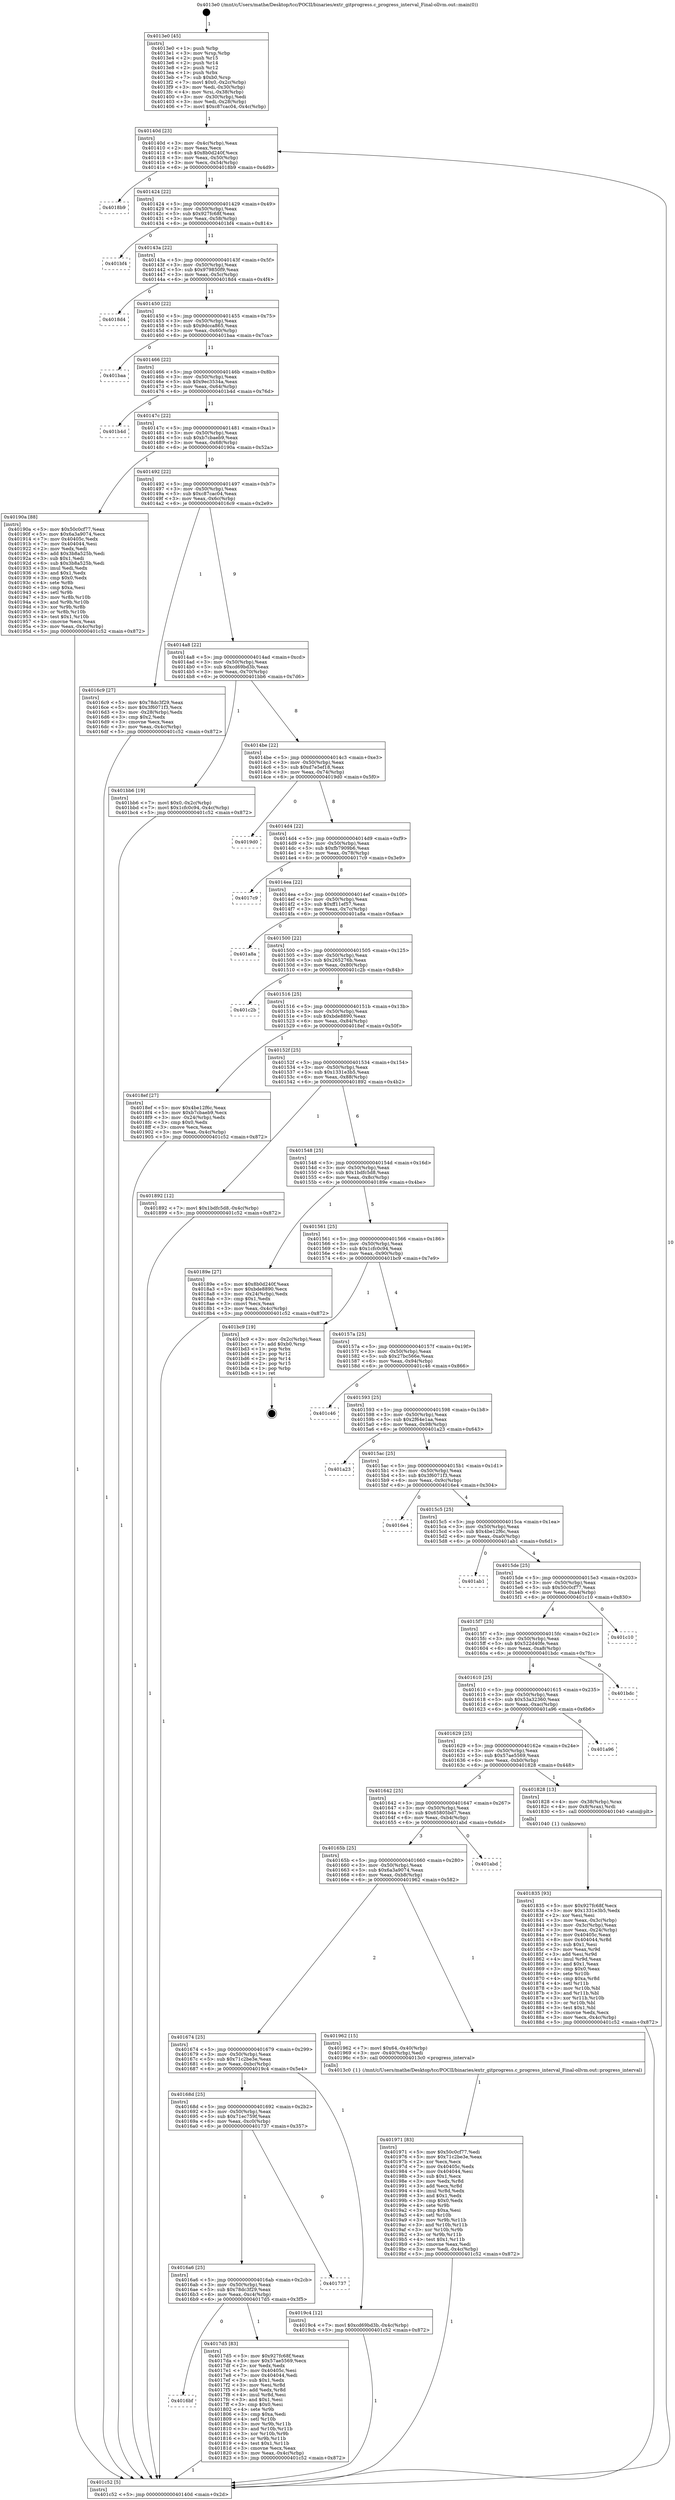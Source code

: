 digraph "0x4013e0" {
  label = "0x4013e0 (/mnt/c/Users/mathe/Desktop/tcc/POCII/binaries/extr_gitprogress.c_progress_interval_Final-ollvm.out::main(0))"
  labelloc = "t"
  node[shape=record]

  Entry [label="",width=0.3,height=0.3,shape=circle,fillcolor=black,style=filled]
  "0x40140d" [label="{
     0x40140d [23]\l
     | [instrs]\l
     &nbsp;&nbsp;0x40140d \<+3\>: mov -0x4c(%rbp),%eax\l
     &nbsp;&nbsp;0x401410 \<+2\>: mov %eax,%ecx\l
     &nbsp;&nbsp;0x401412 \<+6\>: sub $0x8b0d240f,%ecx\l
     &nbsp;&nbsp;0x401418 \<+3\>: mov %eax,-0x50(%rbp)\l
     &nbsp;&nbsp;0x40141b \<+3\>: mov %ecx,-0x54(%rbp)\l
     &nbsp;&nbsp;0x40141e \<+6\>: je 00000000004018b9 \<main+0x4d9\>\l
  }"]
  "0x4018b9" [label="{
     0x4018b9\l
  }", style=dashed]
  "0x401424" [label="{
     0x401424 [22]\l
     | [instrs]\l
     &nbsp;&nbsp;0x401424 \<+5\>: jmp 0000000000401429 \<main+0x49\>\l
     &nbsp;&nbsp;0x401429 \<+3\>: mov -0x50(%rbp),%eax\l
     &nbsp;&nbsp;0x40142c \<+5\>: sub $0x927fc68f,%eax\l
     &nbsp;&nbsp;0x401431 \<+3\>: mov %eax,-0x58(%rbp)\l
     &nbsp;&nbsp;0x401434 \<+6\>: je 0000000000401bf4 \<main+0x814\>\l
  }"]
  Exit [label="",width=0.3,height=0.3,shape=circle,fillcolor=black,style=filled,peripheries=2]
  "0x401bf4" [label="{
     0x401bf4\l
  }", style=dashed]
  "0x40143a" [label="{
     0x40143a [22]\l
     | [instrs]\l
     &nbsp;&nbsp;0x40143a \<+5\>: jmp 000000000040143f \<main+0x5f\>\l
     &nbsp;&nbsp;0x40143f \<+3\>: mov -0x50(%rbp),%eax\l
     &nbsp;&nbsp;0x401442 \<+5\>: sub $0x979850f9,%eax\l
     &nbsp;&nbsp;0x401447 \<+3\>: mov %eax,-0x5c(%rbp)\l
     &nbsp;&nbsp;0x40144a \<+6\>: je 00000000004018d4 \<main+0x4f4\>\l
  }"]
  "0x401971" [label="{
     0x401971 [83]\l
     | [instrs]\l
     &nbsp;&nbsp;0x401971 \<+5\>: mov $0x50c0cf77,%edi\l
     &nbsp;&nbsp;0x401976 \<+5\>: mov $0x71c2be3e,%eax\l
     &nbsp;&nbsp;0x40197b \<+2\>: xor %ecx,%ecx\l
     &nbsp;&nbsp;0x40197d \<+7\>: mov 0x40405c,%edx\l
     &nbsp;&nbsp;0x401984 \<+7\>: mov 0x404044,%esi\l
     &nbsp;&nbsp;0x40198b \<+3\>: sub $0x1,%ecx\l
     &nbsp;&nbsp;0x40198e \<+3\>: mov %edx,%r8d\l
     &nbsp;&nbsp;0x401991 \<+3\>: add %ecx,%r8d\l
     &nbsp;&nbsp;0x401994 \<+4\>: imul %r8d,%edx\l
     &nbsp;&nbsp;0x401998 \<+3\>: and $0x1,%edx\l
     &nbsp;&nbsp;0x40199b \<+3\>: cmp $0x0,%edx\l
     &nbsp;&nbsp;0x40199e \<+4\>: sete %r9b\l
     &nbsp;&nbsp;0x4019a2 \<+3\>: cmp $0xa,%esi\l
     &nbsp;&nbsp;0x4019a5 \<+4\>: setl %r10b\l
     &nbsp;&nbsp;0x4019a9 \<+3\>: mov %r9b,%r11b\l
     &nbsp;&nbsp;0x4019ac \<+3\>: and %r10b,%r11b\l
     &nbsp;&nbsp;0x4019af \<+3\>: xor %r10b,%r9b\l
     &nbsp;&nbsp;0x4019b2 \<+3\>: or %r9b,%r11b\l
     &nbsp;&nbsp;0x4019b5 \<+4\>: test $0x1,%r11b\l
     &nbsp;&nbsp;0x4019b9 \<+3\>: cmovne %eax,%edi\l
     &nbsp;&nbsp;0x4019bc \<+3\>: mov %edi,-0x4c(%rbp)\l
     &nbsp;&nbsp;0x4019bf \<+5\>: jmp 0000000000401c52 \<main+0x872\>\l
  }"]
  "0x4018d4" [label="{
     0x4018d4\l
  }", style=dashed]
  "0x401450" [label="{
     0x401450 [22]\l
     | [instrs]\l
     &nbsp;&nbsp;0x401450 \<+5\>: jmp 0000000000401455 \<main+0x75\>\l
     &nbsp;&nbsp;0x401455 \<+3\>: mov -0x50(%rbp),%eax\l
     &nbsp;&nbsp;0x401458 \<+5\>: sub $0x9dcca865,%eax\l
     &nbsp;&nbsp;0x40145d \<+3\>: mov %eax,-0x60(%rbp)\l
     &nbsp;&nbsp;0x401460 \<+6\>: je 0000000000401baa \<main+0x7ca\>\l
  }"]
  "0x401835" [label="{
     0x401835 [93]\l
     | [instrs]\l
     &nbsp;&nbsp;0x401835 \<+5\>: mov $0x927fc68f,%ecx\l
     &nbsp;&nbsp;0x40183a \<+5\>: mov $0x1331e3b5,%edx\l
     &nbsp;&nbsp;0x40183f \<+2\>: xor %esi,%esi\l
     &nbsp;&nbsp;0x401841 \<+3\>: mov %eax,-0x3c(%rbp)\l
     &nbsp;&nbsp;0x401844 \<+3\>: mov -0x3c(%rbp),%eax\l
     &nbsp;&nbsp;0x401847 \<+3\>: mov %eax,-0x24(%rbp)\l
     &nbsp;&nbsp;0x40184a \<+7\>: mov 0x40405c,%eax\l
     &nbsp;&nbsp;0x401851 \<+8\>: mov 0x404044,%r8d\l
     &nbsp;&nbsp;0x401859 \<+3\>: sub $0x1,%esi\l
     &nbsp;&nbsp;0x40185c \<+3\>: mov %eax,%r9d\l
     &nbsp;&nbsp;0x40185f \<+3\>: add %esi,%r9d\l
     &nbsp;&nbsp;0x401862 \<+4\>: imul %r9d,%eax\l
     &nbsp;&nbsp;0x401866 \<+3\>: and $0x1,%eax\l
     &nbsp;&nbsp;0x401869 \<+3\>: cmp $0x0,%eax\l
     &nbsp;&nbsp;0x40186c \<+4\>: sete %r10b\l
     &nbsp;&nbsp;0x401870 \<+4\>: cmp $0xa,%r8d\l
     &nbsp;&nbsp;0x401874 \<+4\>: setl %r11b\l
     &nbsp;&nbsp;0x401878 \<+3\>: mov %r10b,%bl\l
     &nbsp;&nbsp;0x40187b \<+3\>: and %r11b,%bl\l
     &nbsp;&nbsp;0x40187e \<+3\>: xor %r11b,%r10b\l
     &nbsp;&nbsp;0x401881 \<+3\>: or %r10b,%bl\l
     &nbsp;&nbsp;0x401884 \<+3\>: test $0x1,%bl\l
     &nbsp;&nbsp;0x401887 \<+3\>: cmovne %edx,%ecx\l
     &nbsp;&nbsp;0x40188a \<+3\>: mov %ecx,-0x4c(%rbp)\l
     &nbsp;&nbsp;0x40188d \<+5\>: jmp 0000000000401c52 \<main+0x872\>\l
  }"]
  "0x401baa" [label="{
     0x401baa\l
  }", style=dashed]
  "0x401466" [label="{
     0x401466 [22]\l
     | [instrs]\l
     &nbsp;&nbsp;0x401466 \<+5\>: jmp 000000000040146b \<main+0x8b\>\l
     &nbsp;&nbsp;0x40146b \<+3\>: mov -0x50(%rbp),%eax\l
     &nbsp;&nbsp;0x40146e \<+5\>: sub $0x9ec3534a,%eax\l
     &nbsp;&nbsp;0x401473 \<+3\>: mov %eax,-0x64(%rbp)\l
     &nbsp;&nbsp;0x401476 \<+6\>: je 0000000000401b4d \<main+0x76d\>\l
  }"]
  "0x4016bf" [label="{
     0x4016bf\l
  }", style=dashed]
  "0x401b4d" [label="{
     0x401b4d\l
  }", style=dashed]
  "0x40147c" [label="{
     0x40147c [22]\l
     | [instrs]\l
     &nbsp;&nbsp;0x40147c \<+5\>: jmp 0000000000401481 \<main+0xa1\>\l
     &nbsp;&nbsp;0x401481 \<+3\>: mov -0x50(%rbp),%eax\l
     &nbsp;&nbsp;0x401484 \<+5\>: sub $0xb7cbaeb9,%eax\l
     &nbsp;&nbsp;0x401489 \<+3\>: mov %eax,-0x68(%rbp)\l
     &nbsp;&nbsp;0x40148c \<+6\>: je 000000000040190a \<main+0x52a\>\l
  }"]
  "0x4017d5" [label="{
     0x4017d5 [83]\l
     | [instrs]\l
     &nbsp;&nbsp;0x4017d5 \<+5\>: mov $0x927fc68f,%eax\l
     &nbsp;&nbsp;0x4017da \<+5\>: mov $0x57ae5569,%ecx\l
     &nbsp;&nbsp;0x4017df \<+2\>: xor %edx,%edx\l
     &nbsp;&nbsp;0x4017e1 \<+7\>: mov 0x40405c,%esi\l
     &nbsp;&nbsp;0x4017e8 \<+7\>: mov 0x404044,%edi\l
     &nbsp;&nbsp;0x4017ef \<+3\>: sub $0x1,%edx\l
     &nbsp;&nbsp;0x4017f2 \<+3\>: mov %esi,%r8d\l
     &nbsp;&nbsp;0x4017f5 \<+3\>: add %edx,%r8d\l
     &nbsp;&nbsp;0x4017f8 \<+4\>: imul %r8d,%esi\l
     &nbsp;&nbsp;0x4017fc \<+3\>: and $0x1,%esi\l
     &nbsp;&nbsp;0x4017ff \<+3\>: cmp $0x0,%esi\l
     &nbsp;&nbsp;0x401802 \<+4\>: sete %r9b\l
     &nbsp;&nbsp;0x401806 \<+3\>: cmp $0xa,%edi\l
     &nbsp;&nbsp;0x401809 \<+4\>: setl %r10b\l
     &nbsp;&nbsp;0x40180d \<+3\>: mov %r9b,%r11b\l
     &nbsp;&nbsp;0x401810 \<+3\>: and %r10b,%r11b\l
     &nbsp;&nbsp;0x401813 \<+3\>: xor %r10b,%r9b\l
     &nbsp;&nbsp;0x401816 \<+3\>: or %r9b,%r11b\l
     &nbsp;&nbsp;0x401819 \<+4\>: test $0x1,%r11b\l
     &nbsp;&nbsp;0x40181d \<+3\>: cmovne %ecx,%eax\l
     &nbsp;&nbsp;0x401820 \<+3\>: mov %eax,-0x4c(%rbp)\l
     &nbsp;&nbsp;0x401823 \<+5\>: jmp 0000000000401c52 \<main+0x872\>\l
  }"]
  "0x40190a" [label="{
     0x40190a [88]\l
     | [instrs]\l
     &nbsp;&nbsp;0x40190a \<+5\>: mov $0x50c0cf77,%eax\l
     &nbsp;&nbsp;0x40190f \<+5\>: mov $0x6a3a9074,%ecx\l
     &nbsp;&nbsp;0x401914 \<+7\>: mov 0x40405c,%edx\l
     &nbsp;&nbsp;0x40191b \<+7\>: mov 0x404044,%esi\l
     &nbsp;&nbsp;0x401922 \<+2\>: mov %edx,%edi\l
     &nbsp;&nbsp;0x401924 \<+6\>: add $0x3b8a525b,%edi\l
     &nbsp;&nbsp;0x40192a \<+3\>: sub $0x1,%edi\l
     &nbsp;&nbsp;0x40192d \<+6\>: sub $0x3b8a525b,%edi\l
     &nbsp;&nbsp;0x401933 \<+3\>: imul %edi,%edx\l
     &nbsp;&nbsp;0x401936 \<+3\>: and $0x1,%edx\l
     &nbsp;&nbsp;0x401939 \<+3\>: cmp $0x0,%edx\l
     &nbsp;&nbsp;0x40193c \<+4\>: sete %r8b\l
     &nbsp;&nbsp;0x401940 \<+3\>: cmp $0xa,%esi\l
     &nbsp;&nbsp;0x401943 \<+4\>: setl %r9b\l
     &nbsp;&nbsp;0x401947 \<+3\>: mov %r8b,%r10b\l
     &nbsp;&nbsp;0x40194a \<+3\>: and %r9b,%r10b\l
     &nbsp;&nbsp;0x40194d \<+3\>: xor %r9b,%r8b\l
     &nbsp;&nbsp;0x401950 \<+3\>: or %r8b,%r10b\l
     &nbsp;&nbsp;0x401953 \<+4\>: test $0x1,%r10b\l
     &nbsp;&nbsp;0x401957 \<+3\>: cmovne %ecx,%eax\l
     &nbsp;&nbsp;0x40195a \<+3\>: mov %eax,-0x4c(%rbp)\l
     &nbsp;&nbsp;0x40195d \<+5\>: jmp 0000000000401c52 \<main+0x872\>\l
  }"]
  "0x401492" [label="{
     0x401492 [22]\l
     | [instrs]\l
     &nbsp;&nbsp;0x401492 \<+5\>: jmp 0000000000401497 \<main+0xb7\>\l
     &nbsp;&nbsp;0x401497 \<+3\>: mov -0x50(%rbp),%eax\l
     &nbsp;&nbsp;0x40149a \<+5\>: sub $0xc87cac04,%eax\l
     &nbsp;&nbsp;0x40149f \<+3\>: mov %eax,-0x6c(%rbp)\l
     &nbsp;&nbsp;0x4014a2 \<+6\>: je 00000000004016c9 \<main+0x2e9\>\l
  }"]
  "0x4016a6" [label="{
     0x4016a6 [25]\l
     | [instrs]\l
     &nbsp;&nbsp;0x4016a6 \<+5\>: jmp 00000000004016ab \<main+0x2cb\>\l
     &nbsp;&nbsp;0x4016ab \<+3\>: mov -0x50(%rbp),%eax\l
     &nbsp;&nbsp;0x4016ae \<+5\>: sub $0x78dc3f29,%eax\l
     &nbsp;&nbsp;0x4016b3 \<+6\>: mov %eax,-0xc4(%rbp)\l
     &nbsp;&nbsp;0x4016b9 \<+6\>: je 00000000004017d5 \<main+0x3f5\>\l
  }"]
  "0x4016c9" [label="{
     0x4016c9 [27]\l
     | [instrs]\l
     &nbsp;&nbsp;0x4016c9 \<+5\>: mov $0x78dc3f29,%eax\l
     &nbsp;&nbsp;0x4016ce \<+5\>: mov $0x3f6071f3,%ecx\l
     &nbsp;&nbsp;0x4016d3 \<+3\>: mov -0x28(%rbp),%edx\l
     &nbsp;&nbsp;0x4016d6 \<+3\>: cmp $0x2,%edx\l
     &nbsp;&nbsp;0x4016d9 \<+3\>: cmovne %ecx,%eax\l
     &nbsp;&nbsp;0x4016dc \<+3\>: mov %eax,-0x4c(%rbp)\l
     &nbsp;&nbsp;0x4016df \<+5\>: jmp 0000000000401c52 \<main+0x872\>\l
  }"]
  "0x4014a8" [label="{
     0x4014a8 [22]\l
     | [instrs]\l
     &nbsp;&nbsp;0x4014a8 \<+5\>: jmp 00000000004014ad \<main+0xcd\>\l
     &nbsp;&nbsp;0x4014ad \<+3\>: mov -0x50(%rbp),%eax\l
     &nbsp;&nbsp;0x4014b0 \<+5\>: sub $0xcd69bd3b,%eax\l
     &nbsp;&nbsp;0x4014b5 \<+3\>: mov %eax,-0x70(%rbp)\l
     &nbsp;&nbsp;0x4014b8 \<+6\>: je 0000000000401bb6 \<main+0x7d6\>\l
  }"]
  "0x401c52" [label="{
     0x401c52 [5]\l
     | [instrs]\l
     &nbsp;&nbsp;0x401c52 \<+5\>: jmp 000000000040140d \<main+0x2d\>\l
  }"]
  "0x4013e0" [label="{
     0x4013e0 [45]\l
     | [instrs]\l
     &nbsp;&nbsp;0x4013e0 \<+1\>: push %rbp\l
     &nbsp;&nbsp;0x4013e1 \<+3\>: mov %rsp,%rbp\l
     &nbsp;&nbsp;0x4013e4 \<+2\>: push %r15\l
     &nbsp;&nbsp;0x4013e6 \<+2\>: push %r14\l
     &nbsp;&nbsp;0x4013e8 \<+2\>: push %r12\l
     &nbsp;&nbsp;0x4013ea \<+1\>: push %rbx\l
     &nbsp;&nbsp;0x4013eb \<+7\>: sub $0xb0,%rsp\l
     &nbsp;&nbsp;0x4013f2 \<+7\>: movl $0x0,-0x2c(%rbp)\l
     &nbsp;&nbsp;0x4013f9 \<+3\>: mov %edi,-0x30(%rbp)\l
     &nbsp;&nbsp;0x4013fc \<+4\>: mov %rsi,-0x38(%rbp)\l
     &nbsp;&nbsp;0x401400 \<+3\>: mov -0x30(%rbp),%edi\l
     &nbsp;&nbsp;0x401403 \<+3\>: mov %edi,-0x28(%rbp)\l
     &nbsp;&nbsp;0x401406 \<+7\>: movl $0xc87cac04,-0x4c(%rbp)\l
  }"]
  "0x401737" [label="{
     0x401737\l
  }", style=dashed]
  "0x401bb6" [label="{
     0x401bb6 [19]\l
     | [instrs]\l
     &nbsp;&nbsp;0x401bb6 \<+7\>: movl $0x0,-0x2c(%rbp)\l
     &nbsp;&nbsp;0x401bbd \<+7\>: movl $0x1cfc0c94,-0x4c(%rbp)\l
     &nbsp;&nbsp;0x401bc4 \<+5\>: jmp 0000000000401c52 \<main+0x872\>\l
  }"]
  "0x4014be" [label="{
     0x4014be [22]\l
     | [instrs]\l
     &nbsp;&nbsp;0x4014be \<+5\>: jmp 00000000004014c3 \<main+0xe3\>\l
     &nbsp;&nbsp;0x4014c3 \<+3\>: mov -0x50(%rbp),%eax\l
     &nbsp;&nbsp;0x4014c6 \<+5\>: sub $0xd7e5ef18,%eax\l
     &nbsp;&nbsp;0x4014cb \<+3\>: mov %eax,-0x74(%rbp)\l
     &nbsp;&nbsp;0x4014ce \<+6\>: je 00000000004019d0 \<main+0x5f0\>\l
  }"]
  "0x40168d" [label="{
     0x40168d [25]\l
     | [instrs]\l
     &nbsp;&nbsp;0x40168d \<+5\>: jmp 0000000000401692 \<main+0x2b2\>\l
     &nbsp;&nbsp;0x401692 \<+3\>: mov -0x50(%rbp),%eax\l
     &nbsp;&nbsp;0x401695 \<+5\>: sub $0x71ec759f,%eax\l
     &nbsp;&nbsp;0x40169a \<+6\>: mov %eax,-0xc0(%rbp)\l
     &nbsp;&nbsp;0x4016a0 \<+6\>: je 0000000000401737 \<main+0x357\>\l
  }"]
  "0x4019d0" [label="{
     0x4019d0\l
  }", style=dashed]
  "0x4014d4" [label="{
     0x4014d4 [22]\l
     | [instrs]\l
     &nbsp;&nbsp;0x4014d4 \<+5\>: jmp 00000000004014d9 \<main+0xf9\>\l
     &nbsp;&nbsp;0x4014d9 \<+3\>: mov -0x50(%rbp),%eax\l
     &nbsp;&nbsp;0x4014dc \<+5\>: sub $0xfb7909b6,%eax\l
     &nbsp;&nbsp;0x4014e1 \<+3\>: mov %eax,-0x78(%rbp)\l
     &nbsp;&nbsp;0x4014e4 \<+6\>: je 00000000004017c9 \<main+0x3e9\>\l
  }"]
  "0x4019c4" [label="{
     0x4019c4 [12]\l
     | [instrs]\l
     &nbsp;&nbsp;0x4019c4 \<+7\>: movl $0xcd69bd3b,-0x4c(%rbp)\l
     &nbsp;&nbsp;0x4019cb \<+5\>: jmp 0000000000401c52 \<main+0x872\>\l
  }"]
  "0x4017c9" [label="{
     0x4017c9\l
  }", style=dashed]
  "0x4014ea" [label="{
     0x4014ea [22]\l
     | [instrs]\l
     &nbsp;&nbsp;0x4014ea \<+5\>: jmp 00000000004014ef \<main+0x10f\>\l
     &nbsp;&nbsp;0x4014ef \<+3\>: mov -0x50(%rbp),%eax\l
     &nbsp;&nbsp;0x4014f2 \<+5\>: sub $0xff11ef57,%eax\l
     &nbsp;&nbsp;0x4014f7 \<+3\>: mov %eax,-0x7c(%rbp)\l
     &nbsp;&nbsp;0x4014fa \<+6\>: je 0000000000401a8a \<main+0x6aa\>\l
  }"]
  "0x401674" [label="{
     0x401674 [25]\l
     | [instrs]\l
     &nbsp;&nbsp;0x401674 \<+5\>: jmp 0000000000401679 \<main+0x299\>\l
     &nbsp;&nbsp;0x401679 \<+3\>: mov -0x50(%rbp),%eax\l
     &nbsp;&nbsp;0x40167c \<+5\>: sub $0x71c2be3e,%eax\l
     &nbsp;&nbsp;0x401681 \<+6\>: mov %eax,-0xbc(%rbp)\l
     &nbsp;&nbsp;0x401687 \<+6\>: je 00000000004019c4 \<main+0x5e4\>\l
  }"]
  "0x401a8a" [label="{
     0x401a8a\l
  }", style=dashed]
  "0x401500" [label="{
     0x401500 [22]\l
     | [instrs]\l
     &nbsp;&nbsp;0x401500 \<+5\>: jmp 0000000000401505 \<main+0x125\>\l
     &nbsp;&nbsp;0x401505 \<+3\>: mov -0x50(%rbp),%eax\l
     &nbsp;&nbsp;0x401508 \<+5\>: sub $0x265276b,%eax\l
     &nbsp;&nbsp;0x40150d \<+3\>: mov %eax,-0x80(%rbp)\l
     &nbsp;&nbsp;0x401510 \<+6\>: je 0000000000401c2b \<main+0x84b\>\l
  }"]
  "0x401962" [label="{
     0x401962 [15]\l
     | [instrs]\l
     &nbsp;&nbsp;0x401962 \<+7\>: movl $0x64,-0x40(%rbp)\l
     &nbsp;&nbsp;0x401969 \<+3\>: mov -0x40(%rbp),%edi\l
     &nbsp;&nbsp;0x40196c \<+5\>: call 00000000004013c0 \<progress_interval\>\l
     | [calls]\l
     &nbsp;&nbsp;0x4013c0 \{1\} (/mnt/c/Users/mathe/Desktop/tcc/POCII/binaries/extr_gitprogress.c_progress_interval_Final-ollvm.out::progress_interval)\l
  }"]
  "0x401c2b" [label="{
     0x401c2b\l
  }", style=dashed]
  "0x401516" [label="{
     0x401516 [25]\l
     | [instrs]\l
     &nbsp;&nbsp;0x401516 \<+5\>: jmp 000000000040151b \<main+0x13b\>\l
     &nbsp;&nbsp;0x40151b \<+3\>: mov -0x50(%rbp),%eax\l
     &nbsp;&nbsp;0x40151e \<+5\>: sub $0xbde8890,%eax\l
     &nbsp;&nbsp;0x401523 \<+6\>: mov %eax,-0x84(%rbp)\l
     &nbsp;&nbsp;0x401529 \<+6\>: je 00000000004018ef \<main+0x50f\>\l
  }"]
  "0x40165b" [label="{
     0x40165b [25]\l
     | [instrs]\l
     &nbsp;&nbsp;0x40165b \<+5\>: jmp 0000000000401660 \<main+0x280\>\l
     &nbsp;&nbsp;0x401660 \<+3\>: mov -0x50(%rbp),%eax\l
     &nbsp;&nbsp;0x401663 \<+5\>: sub $0x6a3a9074,%eax\l
     &nbsp;&nbsp;0x401668 \<+6\>: mov %eax,-0xb8(%rbp)\l
     &nbsp;&nbsp;0x40166e \<+6\>: je 0000000000401962 \<main+0x582\>\l
  }"]
  "0x4018ef" [label="{
     0x4018ef [27]\l
     | [instrs]\l
     &nbsp;&nbsp;0x4018ef \<+5\>: mov $0x4be12f6c,%eax\l
     &nbsp;&nbsp;0x4018f4 \<+5\>: mov $0xb7cbaeb9,%ecx\l
     &nbsp;&nbsp;0x4018f9 \<+3\>: mov -0x24(%rbp),%edx\l
     &nbsp;&nbsp;0x4018fc \<+3\>: cmp $0x0,%edx\l
     &nbsp;&nbsp;0x4018ff \<+3\>: cmove %ecx,%eax\l
     &nbsp;&nbsp;0x401902 \<+3\>: mov %eax,-0x4c(%rbp)\l
     &nbsp;&nbsp;0x401905 \<+5\>: jmp 0000000000401c52 \<main+0x872\>\l
  }"]
  "0x40152f" [label="{
     0x40152f [25]\l
     | [instrs]\l
     &nbsp;&nbsp;0x40152f \<+5\>: jmp 0000000000401534 \<main+0x154\>\l
     &nbsp;&nbsp;0x401534 \<+3\>: mov -0x50(%rbp),%eax\l
     &nbsp;&nbsp;0x401537 \<+5\>: sub $0x1331e3b5,%eax\l
     &nbsp;&nbsp;0x40153c \<+6\>: mov %eax,-0x88(%rbp)\l
     &nbsp;&nbsp;0x401542 \<+6\>: je 0000000000401892 \<main+0x4b2\>\l
  }"]
  "0x401abd" [label="{
     0x401abd\l
  }", style=dashed]
  "0x401892" [label="{
     0x401892 [12]\l
     | [instrs]\l
     &nbsp;&nbsp;0x401892 \<+7\>: movl $0x1bdfc5d8,-0x4c(%rbp)\l
     &nbsp;&nbsp;0x401899 \<+5\>: jmp 0000000000401c52 \<main+0x872\>\l
  }"]
  "0x401548" [label="{
     0x401548 [25]\l
     | [instrs]\l
     &nbsp;&nbsp;0x401548 \<+5\>: jmp 000000000040154d \<main+0x16d\>\l
     &nbsp;&nbsp;0x40154d \<+3\>: mov -0x50(%rbp),%eax\l
     &nbsp;&nbsp;0x401550 \<+5\>: sub $0x1bdfc5d8,%eax\l
     &nbsp;&nbsp;0x401555 \<+6\>: mov %eax,-0x8c(%rbp)\l
     &nbsp;&nbsp;0x40155b \<+6\>: je 000000000040189e \<main+0x4be\>\l
  }"]
  "0x401642" [label="{
     0x401642 [25]\l
     | [instrs]\l
     &nbsp;&nbsp;0x401642 \<+5\>: jmp 0000000000401647 \<main+0x267\>\l
     &nbsp;&nbsp;0x401647 \<+3\>: mov -0x50(%rbp),%eax\l
     &nbsp;&nbsp;0x40164a \<+5\>: sub $0x65805bd7,%eax\l
     &nbsp;&nbsp;0x40164f \<+6\>: mov %eax,-0xb4(%rbp)\l
     &nbsp;&nbsp;0x401655 \<+6\>: je 0000000000401abd \<main+0x6dd\>\l
  }"]
  "0x40189e" [label="{
     0x40189e [27]\l
     | [instrs]\l
     &nbsp;&nbsp;0x40189e \<+5\>: mov $0x8b0d240f,%eax\l
     &nbsp;&nbsp;0x4018a3 \<+5\>: mov $0xbde8890,%ecx\l
     &nbsp;&nbsp;0x4018a8 \<+3\>: mov -0x24(%rbp),%edx\l
     &nbsp;&nbsp;0x4018ab \<+3\>: cmp $0x1,%edx\l
     &nbsp;&nbsp;0x4018ae \<+3\>: cmovl %ecx,%eax\l
     &nbsp;&nbsp;0x4018b1 \<+3\>: mov %eax,-0x4c(%rbp)\l
     &nbsp;&nbsp;0x4018b4 \<+5\>: jmp 0000000000401c52 \<main+0x872\>\l
  }"]
  "0x401561" [label="{
     0x401561 [25]\l
     | [instrs]\l
     &nbsp;&nbsp;0x401561 \<+5\>: jmp 0000000000401566 \<main+0x186\>\l
     &nbsp;&nbsp;0x401566 \<+3\>: mov -0x50(%rbp),%eax\l
     &nbsp;&nbsp;0x401569 \<+5\>: sub $0x1cfc0c94,%eax\l
     &nbsp;&nbsp;0x40156e \<+6\>: mov %eax,-0x90(%rbp)\l
     &nbsp;&nbsp;0x401574 \<+6\>: je 0000000000401bc9 \<main+0x7e9\>\l
  }"]
  "0x401828" [label="{
     0x401828 [13]\l
     | [instrs]\l
     &nbsp;&nbsp;0x401828 \<+4\>: mov -0x38(%rbp),%rax\l
     &nbsp;&nbsp;0x40182c \<+4\>: mov 0x8(%rax),%rdi\l
     &nbsp;&nbsp;0x401830 \<+5\>: call 0000000000401040 \<atoi@plt\>\l
     | [calls]\l
     &nbsp;&nbsp;0x401040 \{1\} (unknown)\l
  }"]
  "0x401bc9" [label="{
     0x401bc9 [19]\l
     | [instrs]\l
     &nbsp;&nbsp;0x401bc9 \<+3\>: mov -0x2c(%rbp),%eax\l
     &nbsp;&nbsp;0x401bcc \<+7\>: add $0xb0,%rsp\l
     &nbsp;&nbsp;0x401bd3 \<+1\>: pop %rbx\l
     &nbsp;&nbsp;0x401bd4 \<+2\>: pop %r12\l
     &nbsp;&nbsp;0x401bd6 \<+2\>: pop %r14\l
     &nbsp;&nbsp;0x401bd8 \<+2\>: pop %r15\l
     &nbsp;&nbsp;0x401bda \<+1\>: pop %rbp\l
     &nbsp;&nbsp;0x401bdb \<+1\>: ret\l
  }"]
  "0x40157a" [label="{
     0x40157a [25]\l
     | [instrs]\l
     &nbsp;&nbsp;0x40157a \<+5\>: jmp 000000000040157f \<main+0x19f\>\l
     &nbsp;&nbsp;0x40157f \<+3\>: mov -0x50(%rbp),%eax\l
     &nbsp;&nbsp;0x401582 \<+5\>: sub $0x27bc566e,%eax\l
     &nbsp;&nbsp;0x401587 \<+6\>: mov %eax,-0x94(%rbp)\l
     &nbsp;&nbsp;0x40158d \<+6\>: je 0000000000401c46 \<main+0x866\>\l
  }"]
  "0x401629" [label="{
     0x401629 [25]\l
     | [instrs]\l
     &nbsp;&nbsp;0x401629 \<+5\>: jmp 000000000040162e \<main+0x24e\>\l
     &nbsp;&nbsp;0x40162e \<+3\>: mov -0x50(%rbp),%eax\l
     &nbsp;&nbsp;0x401631 \<+5\>: sub $0x57ae5569,%eax\l
     &nbsp;&nbsp;0x401636 \<+6\>: mov %eax,-0xb0(%rbp)\l
     &nbsp;&nbsp;0x40163c \<+6\>: je 0000000000401828 \<main+0x448\>\l
  }"]
  "0x401c46" [label="{
     0x401c46\l
  }", style=dashed]
  "0x401593" [label="{
     0x401593 [25]\l
     | [instrs]\l
     &nbsp;&nbsp;0x401593 \<+5\>: jmp 0000000000401598 \<main+0x1b8\>\l
     &nbsp;&nbsp;0x401598 \<+3\>: mov -0x50(%rbp),%eax\l
     &nbsp;&nbsp;0x40159b \<+5\>: sub $0x2f64e1aa,%eax\l
     &nbsp;&nbsp;0x4015a0 \<+6\>: mov %eax,-0x98(%rbp)\l
     &nbsp;&nbsp;0x4015a6 \<+6\>: je 0000000000401a23 \<main+0x643\>\l
  }"]
  "0x401a96" [label="{
     0x401a96\l
  }", style=dashed]
  "0x401a23" [label="{
     0x401a23\l
  }", style=dashed]
  "0x4015ac" [label="{
     0x4015ac [25]\l
     | [instrs]\l
     &nbsp;&nbsp;0x4015ac \<+5\>: jmp 00000000004015b1 \<main+0x1d1\>\l
     &nbsp;&nbsp;0x4015b1 \<+3\>: mov -0x50(%rbp),%eax\l
     &nbsp;&nbsp;0x4015b4 \<+5\>: sub $0x3f6071f3,%eax\l
     &nbsp;&nbsp;0x4015b9 \<+6\>: mov %eax,-0x9c(%rbp)\l
     &nbsp;&nbsp;0x4015bf \<+6\>: je 00000000004016e4 \<main+0x304\>\l
  }"]
  "0x401610" [label="{
     0x401610 [25]\l
     | [instrs]\l
     &nbsp;&nbsp;0x401610 \<+5\>: jmp 0000000000401615 \<main+0x235\>\l
     &nbsp;&nbsp;0x401615 \<+3\>: mov -0x50(%rbp),%eax\l
     &nbsp;&nbsp;0x401618 \<+5\>: sub $0x53a32360,%eax\l
     &nbsp;&nbsp;0x40161d \<+6\>: mov %eax,-0xac(%rbp)\l
     &nbsp;&nbsp;0x401623 \<+6\>: je 0000000000401a96 \<main+0x6b6\>\l
  }"]
  "0x4016e4" [label="{
     0x4016e4\l
  }", style=dashed]
  "0x4015c5" [label="{
     0x4015c5 [25]\l
     | [instrs]\l
     &nbsp;&nbsp;0x4015c5 \<+5\>: jmp 00000000004015ca \<main+0x1ea\>\l
     &nbsp;&nbsp;0x4015ca \<+3\>: mov -0x50(%rbp),%eax\l
     &nbsp;&nbsp;0x4015cd \<+5\>: sub $0x4be12f6c,%eax\l
     &nbsp;&nbsp;0x4015d2 \<+6\>: mov %eax,-0xa0(%rbp)\l
     &nbsp;&nbsp;0x4015d8 \<+6\>: je 0000000000401ab1 \<main+0x6d1\>\l
  }"]
  "0x401bdc" [label="{
     0x401bdc\l
  }", style=dashed]
  "0x401ab1" [label="{
     0x401ab1\l
  }", style=dashed]
  "0x4015de" [label="{
     0x4015de [25]\l
     | [instrs]\l
     &nbsp;&nbsp;0x4015de \<+5\>: jmp 00000000004015e3 \<main+0x203\>\l
     &nbsp;&nbsp;0x4015e3 \<+3\>: mov -0x50(%rbp),%eax\l
     &nbsp;&nbsp;0x4015e6 \<+5\>: sub $0x50c0cf77,%eax\l
     &nbsp;&nbsp;0x4015eb \<+6\>: mov %eax,-0xa4(%rbp)\l
     &nbsp;&nbsp;0x4015f1 \<+6\>: je 0000000000401c10 \<main+0x830\>\l
  }"]
  "0x4015f7" [label="{
     0x4015f7 [25]\l
     | [instrs]\l
     &nbsp;&nbsp;0x4015f7 \<+5\>: jmp 00000000004015fc \<main+0x21c\>\l
     &nbsp;&nbsp;0x4015fc \<+3\>: mov -0x50(%rbp),%eax\l
     &nbsp;&nbsp;0x4015ff \<+5\>: sub $0x522d40fe,%eax\l
     &nbsp;&nbsp;0x401604 \<+6\>: mov %eax,-0xa8(%rbp)\l
     &nbsp;&nbsp;0x40160a \<+6\>: je 0000000000401bdc \<main+0x7fc\>\l
  }"]
  "0x401c10" [label="{
     0x401c10\l
  }", style=dashed]
  Entry -> "0x4013e0" [label=" 1"]
  "0x40140d" -> "0x4018b9" [label=" 0"]
  "0x40140d" -> "0x401424" [label=" 11"]
  "0x401bc9" -> Exit [label=" 1"]
  "0x401424" -> "0x401bf4" [label=" 0"]
  "0x401424" -> "0x40143a" [label=" 11"]
  "0x401bb6" -> "0x401c52" [label=" 1"]
  "0x40143a" -> "0x4018d4" [label=" 0"]
  "0x40143a" -> "0x401450" [label=" 11"]
  "0x4019c4" -> "0x401c52" [label=" 1"]
  "0x401450" -> "0x401baa" [label=" 0"]
  "0x401450" -> "0x401466" [label=" 11"]
  "0x401971" -> "0x401c52" [label=" 1"]
  "0x401466" -> "0x401b4d" [label=" 0"]
  "0x401466" -> "0x40147c" [label=" 11"]
  "0x401962" -> "0x401971" [label=" 1"]
  "0x40147c" -> "0x40190a" [label=" 1"]
  "0x40147c" -> "0x401492" [label=" 10"]
  "0x40190a" -> "0x401c52" [label=" 1"]
  "0x401492" -> "0x4016c9" [label=" 1"]
  "0x401492" -> "0x4014a8" [label=" 9"]
  "0x4016c9" -> "0x401c52" [label=" 1"]
  "0x4013e0" -> "0x40140d" [label=" 1"]
  "0x401c52" -> "0x40140d" [label=" 10"]
  "0x40189e" -> "0x401c52" [label=" 1"]
  "0x4014a8" -> "0x401bb6" [label=" 1"]
  "0x4014a8" -> "0x4014be" [label=" 8"]
  "0x401892" -> "0x401c52" [label=" 1"]
  "0x4014be" -> "0x4019d0" [label=" 0"]
  "0x4014be" -> "0x4014d4" [label=" 8"]
  "0x401828" -> "0x401835" [label=" 1"]
  "0x4014d4" -> "0x4017c9" [label=" 0"]
  "0x4014d4" -> "0x4014ea" [label=" 8"]
  "0x4017d5" -> "0x401c52" [label=" 1"]
  "0x4014ea" -> "0x401a8a" [label=" 0"]
  "0x4014ea" -> "0x401500" [label=" 8"]
  "0x4016a6" -> "0x4017d5" [label=" 1"]
  "0x401500" -> "0x401c2b" [label=" 0"]
  "0x401500" -> "0x401516" [label=" 8"]
  "0x4018ef" -> "0x401c52" [label=" 1"]
  "0x401516" -> "0x4018ef" [label=" 1"]
  "0x401516" -> "0x40152f" [label=" 7"]
  "0x40168d" -> "0x401737" [label=" 0"]
  "0x40152f" -> "0x401892" [label=" 1"]
  "0x40152f" -> "0x401548" [label=" 6"]
  "0x401835" -> "0x401c52" [label=" 1"]
  "0x401548" -> "0x40189e" [label=" 1"]
  "0x401548" -> "0x401561" [label=" 5"]
  "0x401674" -> "0x4019c4" [label=" 1"]
  "0x401561" -> "0x401bc9" [label=" 1"]
  "0x401561" -> "0x40157a" [label=" 4"]
  "0x4016a6" -> "0x4016bf" [label=" 0"]
  "0x40157a" -> "0x401c46" [label=" 0"]
  "0x40157a" -> "0x401593" [label=" 4"]
  "0x40165b" -> "0x401962" [label=" 1"]
  "0x401593" -> "0x401a23" [label=" 0"]
  "0x401593" -> "0x4015ac" [label=" 4"]
  "0x40168d" -> "0x4016a6" [label=" 1"]
  "0x4015ac" -> "0x4016e4" [label=" 0"]
  "0x4015ac" -> "0x4015c5" [label=" 4"]
  "0x401642" -> "0x401abd" [label=" 0"]
  "0x4015c5" -> "0x401ab1" [label=" 0"]
  "0x4015c5" -> "0x4015de" [label=" 4"]
  "0x401674" -> "0x40168d" [label=" 1"]
  "0x4015de" -> "0x401c10" [label=" 0"]
  "0x4015de" -> "0x4015f7" [label=" 4"]
  "0x401629" -> "0x401642" [label=" 3"]
  "0x4015f7" -> "0x401bdc" [label=" 0"]
  "0x4015f7" -> "0x401610" [label=" 4"]
  "0x401642" -> "0x40165b" [label=" 3"]
  "0x401610" -> "0x401a96" [label=" 0"]
  "0x401610" -> "0x401629" [label=" 4"]
  "0x40165b" -> "0x401674" [label=" 2"]
  "0x401629" -> "0x401828" [label=" 1"]
}
